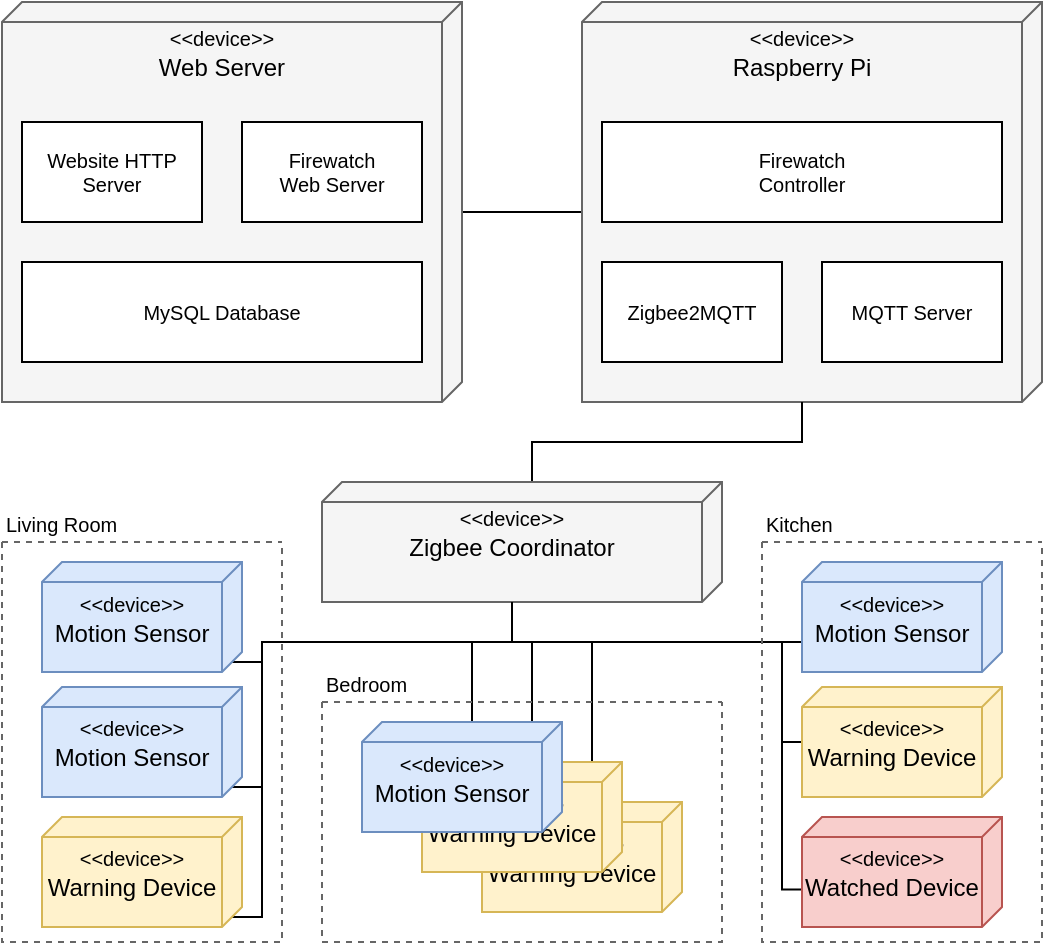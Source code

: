 <mxfile version="18.1.3" type="device"><diagram id="FkvAZsSu6EN15FFh96kI" name="Page-1"><mxGraphModel dx="865" dy="574" grid="1" gridSize="10" guides="1" tooltips="1" connect="1" arrows="1" fold="1" page="1" pageScale="1" pageWidth="1200" pageHeight="1920" math="0" shadow="0"><root><mxCell id="0"/><mxCell id="1" parent="0"/><mxCell id="q1ZwRkkgPN1796tVlI0I-65" style="edgeStyle=orthogonalEdgeStyle;rounded=0;orthogonalLoop=1;jettySize=auto;html=1;exitX=0;exitY=0;exitDx=0;exitDy=45;exitPerimeter=0;entryX=0;entryY=0;entryDx=60;entryDy=105;entryPerimeter=0;fontSize=10;endArrow=none;endFill=0;" edge="1" parent="1" source="q1ZwRkkgPN1796tVlI0I-36" target="q1ZwRkkgPN1796tVlI0I-15"><mxGeometry relative="1" as="geometry"><Array as="points"><mxPoint x="425" y="490"/><mxPoint x="415" y="490"/></Array></mxGeometry></mxCell><mxCell id="q1ZwRkkgPN1796tVlI0I-66" style="edgeStyle=orthogonalEdgeStyle;rounded=0;orthogonalLoop=1;jettySize=auto;html=1;exitX=0;exitY=0;exitDx=0;exitDy=45;exitPerimeter=0;entryX=0;entryY=0;entryDx=60;entryDy=105;entryPerimeter=0;fontSize=10;endArrow=none;endFill=0;" edge="1" parent="1" source="q1ZwRkkgPN1796tVlI0I-38" target="q1ZwRkkgPN1796tVlI0I-15"><mxGeometry relative="1" as="geometry"><Array as="points"><mxPoint x="455" y="490"/><mxPoint x="415" y="490"/></Array></mxGeometry></mxCell><mxCell id="q1ZwRkkgPN1796tVlI0I-68" style="edgeStyle=orthogonalEdgeStyle;rounded=0;orthogonalLoop=1;jettySize=auto;html=1;exitX=0;exitY=0;exitDx=105;exitDy=230;exitPerimeter=0;entryX=0;entryY=0;entryDx=195;entryDy=5;entryPerimeter=0;fontSize=10;endArrow=none;endFill=0;" edge="1" parent="1" source="q1ZwRkkgPN1796tVlI0I-2" target="q1ZwRkkgPN1796tVlI0I-10"><mxGeometry relative="1" as="geometry"><Array as="points"><mxPoint x="385" y="275"/></Array></mxGeometry></mxCell><mxCell id="q1ZwRkkgPN1796tVlI0I-2" value="" style="verticalAlign=top;align=left;spacingTop=8;spacingLeft=2;spacingRight=12;shape=cube;size=10;direction=south;fontStyle=4;html=1;fillColor=#f5f5f5;fontColor=#333333;strokeColor=#666666;" vertex="1" parent="1"><mxGeometry x="450" y="170" width="230" height="200" as="geometry"/></mxCell><mxCell id="q1ZwRkkgPN1796tVlI0I-5" value="&lt;font style=&quot;font-size: 10px;&quot;&gt;&amp;lt;&amp;lt;device&amp;gt;&amp;gt;&lt;/font&gt;&lt;br&gt;Raspberry Pi" style="text;html=1;strokeColor=none;fillColor=none;align=center;verticalAlign=middle;whiteSpace=wrap;rounded=0;" vertex="1" parent="1"><mxGeometry x="450" y="180" width="220" height="30" as="geometry"/></mxCell><mxCell id="q1ZwRkkgPN1796tVlI0I-6" value="MQTT Server" style="rounded=0;whiteSpace=wrap;html=1;fontSize=10;" vertex="1" parent="1"><mxGeometry x="570" y="300" width="90" height="50" as="geometry"/></mxCell><mxCell id="q1ZwRkkgPN1796tVlI0I-7" value="Zigbee2MQTT" style="rounded=0;whiteSpace=wrap;html=1;fontSize=10;" vertex="1" parent="1"><mxGeometry x="460" y="300" width="90" height="50" as="geometry"/></mxCell><mxCell id="q1ZwRkkgPN1796tVlI0I-9" value="Firewatch&lt;br&gt;Controller" style="rounded=0;whiteSpace=wrap;html=1;fontSize=10;" vertex="1" parent="1"><mxGeometry x="460" y="230" width="200" height="50" as="geometry"/></mxCell><mxCell id="q1ZwRkkgPN1796tVlI0I-10" value="" style="verticalAlign=top;align=left;spacingTop=8;spacingLeft=2;spacingRight=12;shape=cube;size=10;direction=south;fontStyle=4;html=1;fillColor=#f5f5f5;fontColor=#333333;strokeColor=#666666;" vertex="1" parent="1"><mxGeometry x="160" y="170" width="230" height="200" as="geometry"/></mxCell><mxCell id="q1ZwRkkgPN1796tVlI0I-11" value="&lt;font style=&quot;font-size: 10px;&quot;&gt;&amp;lt;&amp;lt;device&amp;gt;&amp;gt;&lt;/font&gt;&lt;br&gt;Web Server" style="text;html=1;strokeColor=none;fillColor=none;align=center;verticalAlign=middle;whiteSpace=wrap;rounded=0;" vertex="1" parent="1"><mxGeometry x="160" y="180" width="220" height="30" as="geometry"/></mxCell><mxCell id="q1ZwRkkgPN1796tVlI0I-12" value="Firewatch&lt;br&gt;Web Server" style="rounded=0;whiteSpace=wrap;html=1;fontSize=10;" vertex="1" parent="1"><mxGeometry x="280" y="230" width="90" height="50" as="geometry"/></mxCell><mxCell id="q1ZwRkkgPN1796tVlI0I-13" value="MySQL Database" style="rounded=0;whiteSpace=wrap;html=1;fontSize=10;" vertex="1" parent="1"><mxGeometry x="170" y="300" width="200" height="50" as="geometry"/></mxCell><mxCell id="q1ZwRkkgPN1796tVlI0I-14" value="Website HTTP&lt;br&gt;Server" style="rounded=0;whiteSpace=wrap;html=1;fontSize=10;" vertex="1" parent="1"><mxGeometry x="170" y="230" width="90" height="50" as="geometry"/></mxCell><mxCell id="q1ZwRkkgPN1796tVlI0I-67" style="edgeStyle=orthogonalEdgeStyle;rounded=0;orthogonalLoop=1;jettySize=auto;html=1;exitX=0;exitY=0;exitDx=0;exitDy=95;exitPerimeter=0;entryX=0;entryY=0;entryDx=200;entryDy=120;entryPerimeter=0;fontSize=10;endArrow=none;endFill=0;" edge="1" parent="1" source="q1ZwRkkgPN1796tVlI0I-15" target="q1ZwRkkgPN1796tVlI0I-2"><mxGeometry relative="1" as="geometry"/></mxCell><mxCell id="q1ZwRkkgPN1796tVlI0I-15" value="" style="verticalAlign=top;align=left;spacingTop=8;spacingLeft=2;spacingRight=12;shape=cube;size=10;direction=south;fontStyle=4;html=1;fillColor=#f5f5f5;fontColor=#333333;strokeColor=#666666;" vertex="1" parent="1"><mxGeometry x="320" y="410" width="200" height="60" as="geometry"/></mxCell><mxCell id="q1ZwRkkgPN1796tVlI0I-16" value="&lt;font style=&quot;font-size: 10px;&quot;&gt;&amp;lt;&amp;lt;device&amp;gt;&amp;gt;&lt;/font&gt;&lt;br&gt;Zigbee Coordinator" style="text;html=1;strokeColor=none;fillColor=none;align=center;verticalAlign=middle;whiteSpace=wrap;rounded=0;" vertex="1" parent="1"><mxGeometry x="320" y="420" width="190" height="30" as="geometry"/></mxCell><mxCell id="q1ZwRkkgPN1796tVlI0I-28" value="Living Room" style="text;html=1;strokeColor=none;fillColor=none;align=left;verticalAlign=middle;whiteSpace=wrap;rounded=0;dashed=1;fontSize=10;" vertex="1" parent="1"><mxGeometry x="160" y="420" width="130" height="22.5" as="geometry"/></mxCell><mxCell id="q1ZwRkkgPN1796tVlI0I-40" value="Bedroom" style="text;html=1;strokeColor=none;fillColor=none;align=left;verticalAlign=middle;whiteSpace=wrap;rounded=0;dashed=1;fontSize=10;" vertex="1" parent="1"><mxGeometry x="320" y="500" width="200" height="22.5" as="geometry"/></mxCell><mxCell id="q1ZwRkkgPN1796tVlI0I-56" value="Kitchen" style="text;html=1;strokeColor=none;fillColor=none;align=left;verticalAlign=middle;whiteSpace=wrap;rounded=0;dashed=1;fontSize=10;" vertex="1" parent="1"><mxGeometry x="540" y="420" width="130" height="22.5" as="geometry"/></mxCell><mxCell id="q1ZwRkkgPN1796tVlI0I-57" style="edgeStyle=orthogonalEdgeStyle;rounded=0;orthogonalLoop=1;jettySize=auto;html=1;entryX=0;entryY=0;entryDx=60;entryDy=105;entryPerimeter=0;fontSize=10;endArrow=none;endFill=0;" edge="1" parent="1" target="q1ZwRkkgPN1796tVlI0I-15"><mxGeometry relative="1" as="geometry"><mxPoint x="560" y="490" as="sourcePoint"/><Array as="points"><mxPoint x="560" y="490"/><mxPoint x="415" y="490"/></Array></mxGeometry></mxCell><mxCell id="q1ZwRkkgPN1796tVlI0I-59" style="edgeStyle=orthogonalEdgeStyle;rounded=0;orthogonalLoop=1;jettySize=auto;html=1;exitX=0;exitY=0.5;exitDx=0;exitDy=0;entryX=0;entryY=0;entryDx=60;entryDy=105;entryPerimeter=0;fontSize=10;endArrow=none;endFill=0;" edge="1" parent="1" source="q1ZwRkkgPN1796tVlI0I-53" target="q1ZwRkkgPN1796tVlI0I-15"><mxGeometry relative="1" as="geometry"><Array as="points"><mxPoint x="550" y="540"/><mxPoint x="550" y="490"/><mxPoint x="415" y="490"/></Array></mxGeometry></mxCell><mxCell id="q1ZwRkkgPN1796tVlI0I-60" style="edgeStyle=orthogonalEdgeStyle;rounded=0;orthogonalLoop=1;jettySize=auto;html=1;exitX=0;exitY=0.75;exitDx=0;exitDy=0;entryX=0;entryY=0;entryDx=60;entryDy=105;entryPerimeter=0;fontSize=10;endArrow=none;endFill=0;" edge="1" parent="1" source="q1ZwRkkgPN1796tVlI0I-55" target="q1ZwRkkgPN1796tVlI0I-15"><mxGeometry relative="1" as="geometry"><Array as="points"><mxPoint x="550" y="614"/><mxPoint x="550" y="490"/><mxPoint x="415" y="490"/></Array></mxGeometry></mxCell><mxCell id="q1ZwRkkgPN1796tVlI0I-61" style="edgeStyle=orthogonalEdgeStyle;rounded=0;orthogonalLoop=1;jettySize=auto;html=1;exitX=0;exitY=0;exitDx=50;exitDy=5;exitPerimeter=0;entryX=0;entryY=0;entryDx=60;entryDy=105;entryPerimeter=0;fontSize=10;endArrow=none;endFill=0;" edge="1" parent="1" source="q1ZwRkkgPN1796tVlI0I-20" target="q1ZwRkkgPN1796tVlI0I-15"><mxGeometry relative="1" as="geometry"><Array as="points"><mxPoint x="290" y="500"/><mxPoint x="290" y="490"/><mxPoint x="415" y="490"/></Array></mxGeometry></mxCell><mxCell id="q1ZwRkkgPN1796tVlI0I-62" style="edgeStyle=orthogonalEdgeStyle;rounded=0;orthogonalLoop=1;jettySize=auto;html=1;exitX=0;exitY=0;exitDx=50;exitDy=5;exitPerimeter=0;entryX=0;entryY=0;entryDx=60;entryDy=105;entryPerimeter=0;fontSize=10;endArrow=none;endFill=0;" edge="1" parent="1" source="q1ZwRkkgPN1796tVlI0I-29" target="q1ZwRkkgPN1796tVlI0I-15"><mxGeometry relative="1" as="geometry"><Array as="points"><mxPoint x="290" y="563"/><mxPoint x="290" y="490"/><mxPoint x="415" y="490"/></Array></mxGeometry></mxCell><mxCell id="q1ZwRkkgPN1796tVlI0I-63" style="edgeStyle=orthogonalEdgeStyle;rounded=0;orthogonalLoop=1;jettySize=auto;html=1;exitX=0;exitY=0;exitDx=50;exitDy=5;exitPerimeter=0;entryX=0;entryY=0;entryDx=60;entryDy=105;entryPerimeter=0;fontSize=10;endArrow=none;endFill=0;" edge="1" parent="1" source="q1ZwRkkgPN1796tVlI0I-31" target="q1ZwRkkgPN1796tVlI0I-15"><mxGeometry relative="1" as="geometry"><Array as="points"><mxPoint x="290" y="628"/><mxPoint x="290" y="490"/><mxPoint x="415" y="490"/></Array></mxGeometry></mxCell><mxCell id="q1ZwRkkgPN1796tVlI0I-64" style="edgeStyle=orthogonalEdgeStyle;rounded=0;orthogonalLoop=1;jettySize=auto;html=1;exitX=0;exitY=0;exitDx=0;exitDy=45;exitPerimeter=0;entryX=0;entryY=0;entryDx=60;entryDy=105;entryPerimeter=0;fontSize=10;endArrow=none;endFill=0;" edge="1" parent="1" source="q1ZwRkkgPN1796tVlI0I-34" target="q1ZwRkkgPN1796tVlI0I-15"><mxGeometry relative="1" as="geometry"><Array as="points"><mxPoint x="395" y="490"/><mxPoint x="415" y="490"/></Array></mxGeometry></mxCell><mxCell id="q1ZwRkkgPN1796tVlI0I-49" value="" style="swimlane;startSize=0;fontSize=10;dashed=1;fillColor=#f5f5f5;fontColor=#333333;strokeColor=#666666;" vertex="1" parent="1"><mxGeometry x="540" y="440" width="140" height="200" as="geometry"><mxRectangle x="160" y="440" width="50" height="40" as="alternateBounds"/></mxGeometry></mxCell><mxCell id="q1ZwRkkgPN1796tVlI0I-50" value="" style="verticalAlign=top;align=left;spacingTop=8;spacingLeft=2;spacingRight=12;shape=cube;size=10;direction=south;fontStyle=4;html=1;fillColor=#dae8fc;strokeColor=#6c8ebf;" vertex="1" parent="q1ZwRkkgPN1796tVlI0I-49"><mxGeometry x="20" y="10" width="100" height="55" as="geometry"/></mxCell><mxCell id="q1ZwRkkgPN1796tVlI0I-51" value="&lt;font style=&quot;font-size: 10px;&quot;&gt;&amp;lt;&amp;lt;device&amp;gt;&amp;gt;&lt;/font&gt;&lt;br&gt;Motion Sensor" style="text;html=1;strokeColor=none;fillColor=none;align=center;verticalAlign=middle;whiteSpace=wrap;rounded=0;" vertex="1" parent="q1ZwRkkgPN1796tVlI0I-49"><mxGeometry x="20" y="20" width="90" height="35" as="geometry"/></mxCell><mxCell id="q1ZwRkkgPN1796tVlI0I-52" value="" style="verticalAlign=top;align=left;spacingTop=8;spacingLeft=2;spacingRight=12;shape=cube;size=10;direction=south;fontStyle=4;html=1;fillColor=#fff2cc;strokeColor=#d6b656;" vertex="1" parent="q1ZwRkkgPN1796tVlI0I-49"><mxGeometry x="20" y="72.5" width="100" height="55" as="geometry"/></mxCell><mxCell id="q1ZwRkkgPN1796tVlI0I-53" value="&lt;font style=&quot;font-size: 10px;&quot;&gt;&amp;lt;&amp;lt;device&amp;gt;&amp;gt;&lt;/font&gt;&lt;br&gt;Warning Device" style="text;html=1;strokeColor=none;fillColor=none;align=center;verticalAlign=middle;whiteSpace=wrap;rounded=0;" vertex="1" parent="q1ZwRkkgPN1796tVlI0I-49"><mxGeometry x="20" y="82.5" width="90" height="35" as="geometry"/></mxCell><mxCell id="q1ZwRkkgPN1796tVlI0I-54" value="" style="verticalAlign=top;align=left;spacingTop=8;spacingLeft=2;spacingRight=12;shape=cube;size=10;direction=south;fontStyle=4;html=1;fillColor=#f8cecc;strokeColor=#b85450;" vertex="1" parent="q1ZwRkkgPN1796tVlI0I-49"><mxGeometry x="20" y="137.5" width="100" height="55" as="geometry"/></mxCell><mxCell id="q1ZwRkkgPN1796tVlI0I-55" value="&lt;font style=&quot;font-size: 10px;&quot;&gt;&amp;lt;&amp;lt;device&amp;gt;&amp;gt;&lt;/font&gt;&lt;br&gt;Watched Device" style="text;html=1;strokeColor=none;fillColor=none;align=center;verticalAlign=middle;whiteSpace=wrap;rounded=0;" vertex="1" parent="q1ZwRkkgPN1796tVlI0I-49"><mxGeometry x="20" y="147.5" width="90" height="35" as="geometry"/></mxCell><mxCell id="q1ZwRkkgPN1796tVlI0I-26" value="" style="swimlane;startSize=0;fontSize=10;dashed=1;fillColor=#f5f5f5;fontColor=#333333;strokeColor=#666666;" vertex="1" parent="1"><mxGeometry x="160" y="440" width="140" height="200" as="geometry"><mxRectangle x="160" y="440" width="50" height="40" as="alternateBounds"/></mxGeometry></mxCell><mxCell id="q1ZwRkkgPN1796tVlI0I-20" value="" style="verticalAlign=top;align=left;spacingTop=8;spacingLeft=2;spacingRight=12;shape=cube;size=10;direction=south;fontStyle=4;html=1;fillColor=#dae8fc;strokeColor=#6c8ebf;" vertex="1" parent="q1ZwRkkgPN1796tVlI0I-26"><mxGeometry x="20" y="10" width="100" height="55" as="geometry"/></mxCell><mxCell id="q1ZwRkkgPN1796tVlI0I-21" value="&lt;font style=&quot;font-size: 10px;&quot;&gt;&amp;lt;&amp;lt;device&amp;gt;&amp;gt;&lt;/font&gt;&lt;br&gt;Motion Sensor" style="text;html=1;strokeColor=none;fillColor=none;align=center;verticalAlign=middle;whiteSpace=wrap;rounded=0;" vertex="1" parent="q1ZwRkkgPN1796tVlI0I-26"><mxGeometry x="20" y="20" width="90" height="35" as="geometry"/></mxCell><mxCell id="q1ZwRkkgPN1796tVlI0I-29" value="" style="verticalAlign=top;align=left;spacingTop=8;spacingLeft=2;spacingRight=12;shape=cube;size=10;direction=south;fontStyle=4;html=1;fillColor=#dae8fc;strokeColor=#6c8ebf;" vertex="1" parent="q1ZwRkkgPN1796tVlI0I-26"><mxGeometry x="20" y="72.5" width="100" height="55" as="geometry"/></mxCell><mxCell id="q1ZwRkkgPN1796tVlI0I-30" value="&lt;font style=&quot;font-size: 10px;&quot;&gt;&amp;lt;&amp;lt;device&amp;gt;&amp;gt;&lt;/font&gt;&lt;br&gt;Motion Sensor" style="text;html=1;strokeColor=none;fillColor=none;align=center;verticalAlign=middle;whiteSpace=wrap;rounded=0;" vertex="1" parent="q1ZwRkkgPN1796tVlI0I-26"><mxGeometry x="20" y="82.5" width="90" height="35" as="geometry"/></mxCell><mxCell id="q1ZwRkkgPN1796tVlI0I-31" value="" style="verticalAlign=top;align=left;spacingTop=8;spacingLeft=2;spacingRight=12;shape=cube;size=10;direction=south;fontStyle=4;html=1;fillColor=#fff2cc;strokeColor=#d6b656;" vertex="1" parent="q1ZwRkkgPN1796tVlI0I-26"><mxGeometry x="20" y="137.5" width="100" height="55" as="geometry"/></mxCell><mxCell id="q1ZwRkkgPN1796tVlI0I-32" value="&lt;font style=&quot;font-size: 10px;&quot;&gt;&amp;lt;&amp;lt;device&amp;gt;&amp;gt;&lt;/font&gt;&lt;br&gt;Warning Device" style="text;html=1;strokeColor=none;fillColor=none;align=center;verticalAlign=middle;whiteSpace=wrap;rounded=0;" vertex="1" parent="q1ZwRkkgPN1796tVlI0I-26"><mxGeometry x="20" y="147.5" width="90" height="35" as="geometry"/></mxCell><mxCell id="q1ZwRkkgPN1796tVlI0I-33" value="" style="swimlane;startSize=0;fontSize=10;dashed=1;fillColor=#f5f5f5;fontColor=#333333;strokeColor=#666666;" vertex="1" parent="1"><mxGeometry x="320" y="520" width="200" height="120" as="geometry"><mxRectangle x="160" y="440" width="50" height="40" as="alternateBounds"/></mxGeometry></mxCell><mxCell id="q1ZwRkkgPN1796tVlI0I-38" value="" style="verticalAlign=top;align=left;spacingTop=8;spacingLeft=2;spacingRight=12;shape=cube;size=10;direction=south;fontStyle=4;html=1;fillColor=#fff2cc;strokeColor=#d6b656;" vertex="1" parent="q1ZwRkkgPN1796tVlI0I-33"><mxGeometry x="80" y="50" width="100" height="55" as="geometry"/></mxCell><mxCell id="q1ZwRkkgPN1796tVlI0I-39" value="&lt;font style=&quot;font-size: 10px;&quot;&gt;&amp;lt;&amp;lt;device&amp;gt;&amp;gt;&lt;/font&gt;&lt;br&gt;Warning Device" style="text;html=1;strokeColor=none;fillColor=none;align=center;verticalAlign=middle;whiteSpace=wrap;rounded=0;" vertex="1" parent="q1ZwRkkgPN1796tVlI0I-33"><mxGeometry x="80" y="60" width="90" height="35" as="geometry"/></mxCell><mxCell id="q1ZwRkkgPN1796tVlI0I-36" value="" style="verticalAlign=top;align=left;spacingTop=8;spacingLeft=2;spacingRight=12;shape=cube;size=10;direction=south;fontStyle=4;html=1;fillColor=#fff2cc;strokeColor=#d6b656;" vertex="1" parent="q1ZwRkkgPN1796tVlI0I-33"><mxGeometry x="50" y="30" width="100" height="55" as="geometry"/></mxCell><mxCell id="q1ZwRkkgPN1796tVlI0I-37" value="&lt;font style=&quot;font-size: 10px;&quot;&gt;&amp;lt;&amp;lt;device&amp;gt;&amp;gt;&lt;/font&gt;&lt;br&gt;Warning Device" style="text;html=1;strokeColor=none;fillColor=none;align=center;verticalAlign=middle;whiteSpace=wrap;rounded=0;" vertex="1" parent="q1ZwRkkgPN1796tVlI0I-33"><mxGeometry x="50" y="40" width="90" height="35" as="geometry"/></mxCell><mxCell id="q1ZwRkkgPN1796tVlI0I-34" value="" style="verticalAlign=top;align=left;spacingTop=8;spacingLeft=2;spacingRight=12;shape=cube;size=10;direction=south;fontStyle=4;html=1;fillColor=#dae8fc;strokeColor=#6c8ebf;" vertex="1" parent="q1ZwRkkgPN1796tVlI0I-33"><mxGeometry x="20" y="10" width="100" height="55" as="geometry"/></mxCell><mxCell id="q1ZwRkkgPN1796tVlI0I-35" value="&lt;font style=&quot;font-size: 10px;&quot;&gt;&amp;lt;&amp;lt;device&amp;gt;&amp;gt;&lt;/font&gt;&lt;br&gt;Motion Sensor" style="text;html=1;strokeColor=none;fillColor=none;align=center;verticalAlign=middle;whiteSpace=wrap;rounded=0;" vertex="1" parent="q1ZwRkkgPN1796tVlI0I-33"><mxGeometry x="20" y="20" width="90" height="35" as="geometry"/></mxCell></root></mxGraphModel></diagram></mxfile>